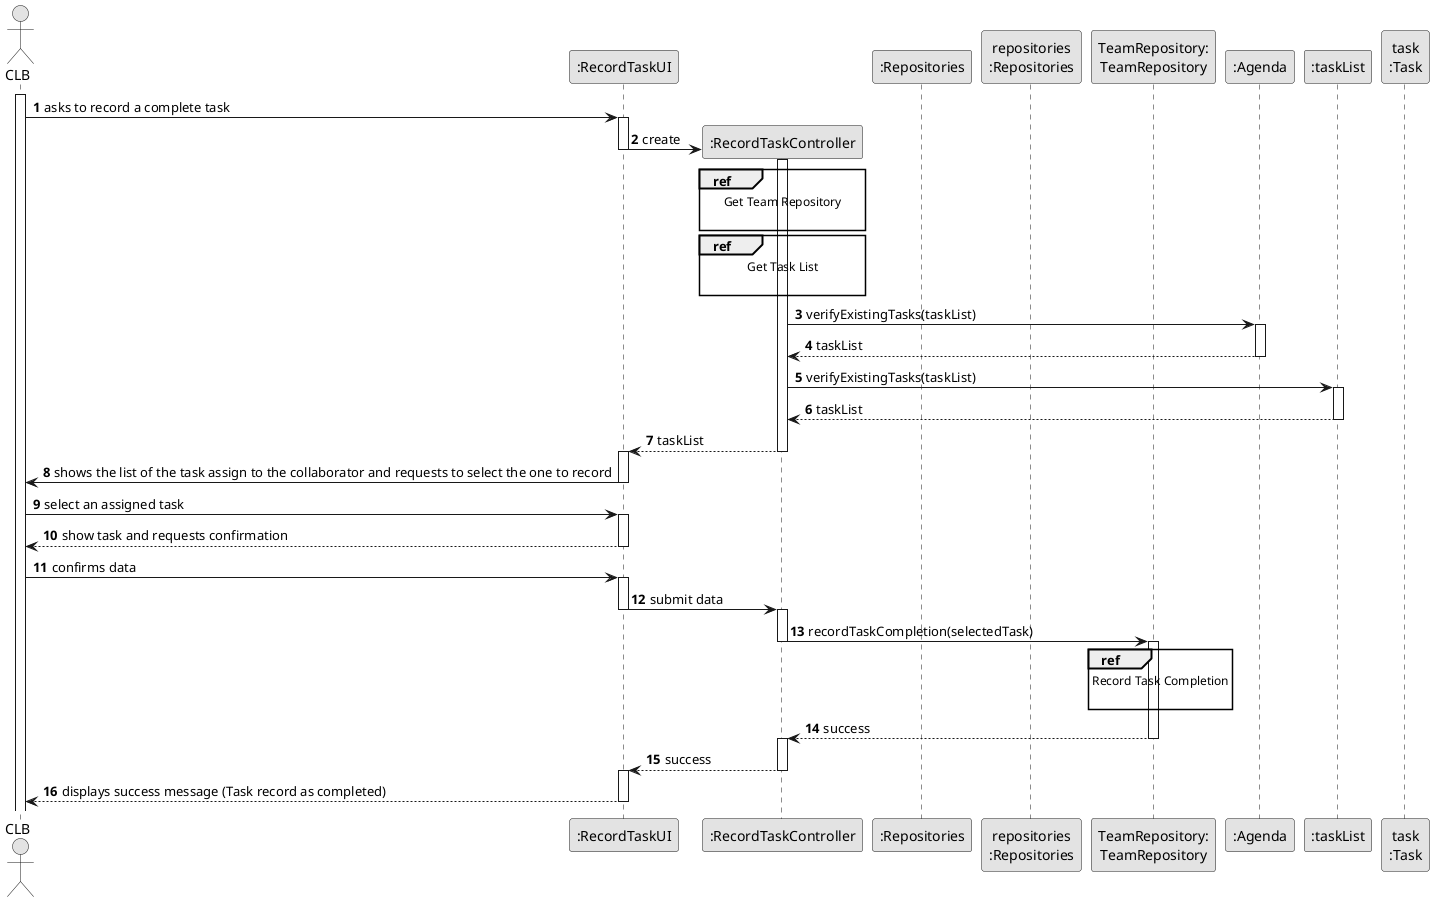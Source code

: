 @startuml
skinparam monochrome true
skinparam packageStyle rectangle
skinparam shadowing false


autonumber

actor "CLB" as CLB
participant ":RecordTaskUI" as UI
participant ":RecordTaskController" as CTRL
participant ":Repositories" as RepositorySingleton
participant "repositories\n:Repositories" as PLAT
participant "TeamRepository:\nTeamRepository" as TeamRepository
participant ":Agenda" as Agenda
participant ":taskList" as taskList

participant "task\n:Task" as Task


activate CLB

    CLB -> UI : asks to record a complete task
    activate UI

        UI -> CTRL** : create
        deactivate UI
        activate CTRL

        ref over CTRL
            Get Team Repository

        end ref



        ref over CTRL
                    Get Task List

                end ref

            CTRL -> Agenda : verifyExistingTasks(taskList)
            activate Agenda

                Agenda --> CTRL : taskList
            deactivate Agenda

            CTRL -> taskList : verifyExistingTasks(taskList)
            activate taskList

                taskList --> CTRL : taskList
            deactivate taskList

            CTRL --> UI : taskList
        deactivate CTRL
        activate UI

        UI -> CLB : shows the list of the task assign to the collaborator and requests to select the one to record
    deactivate UI

    CLB -> UI : select an assigned task
    activate UI

        UI --> CLB : show task and requests confirmation
    deactivate UI

    CLB -> UI : confirms data
    activate UI

        UI -> CTRL : submit data
        deactivate UI
        activate CTRL

            CTRL -> TeamRepository : recordTaskCompletion(selectedTask)
            deactivate CTRL
            activate TeamRepository

            ref over TeamRepository
                        Record Task Completion

            end ref

            TeamRepository --> CTRL : success
            deactivate TeamRepository
            activate CTRL

            CTRL --> UI : success
        deactivate CTRL
        activate UI

        UI --> CLB : displays success message (Task record as completed)
    deactivate UI

@enduml

